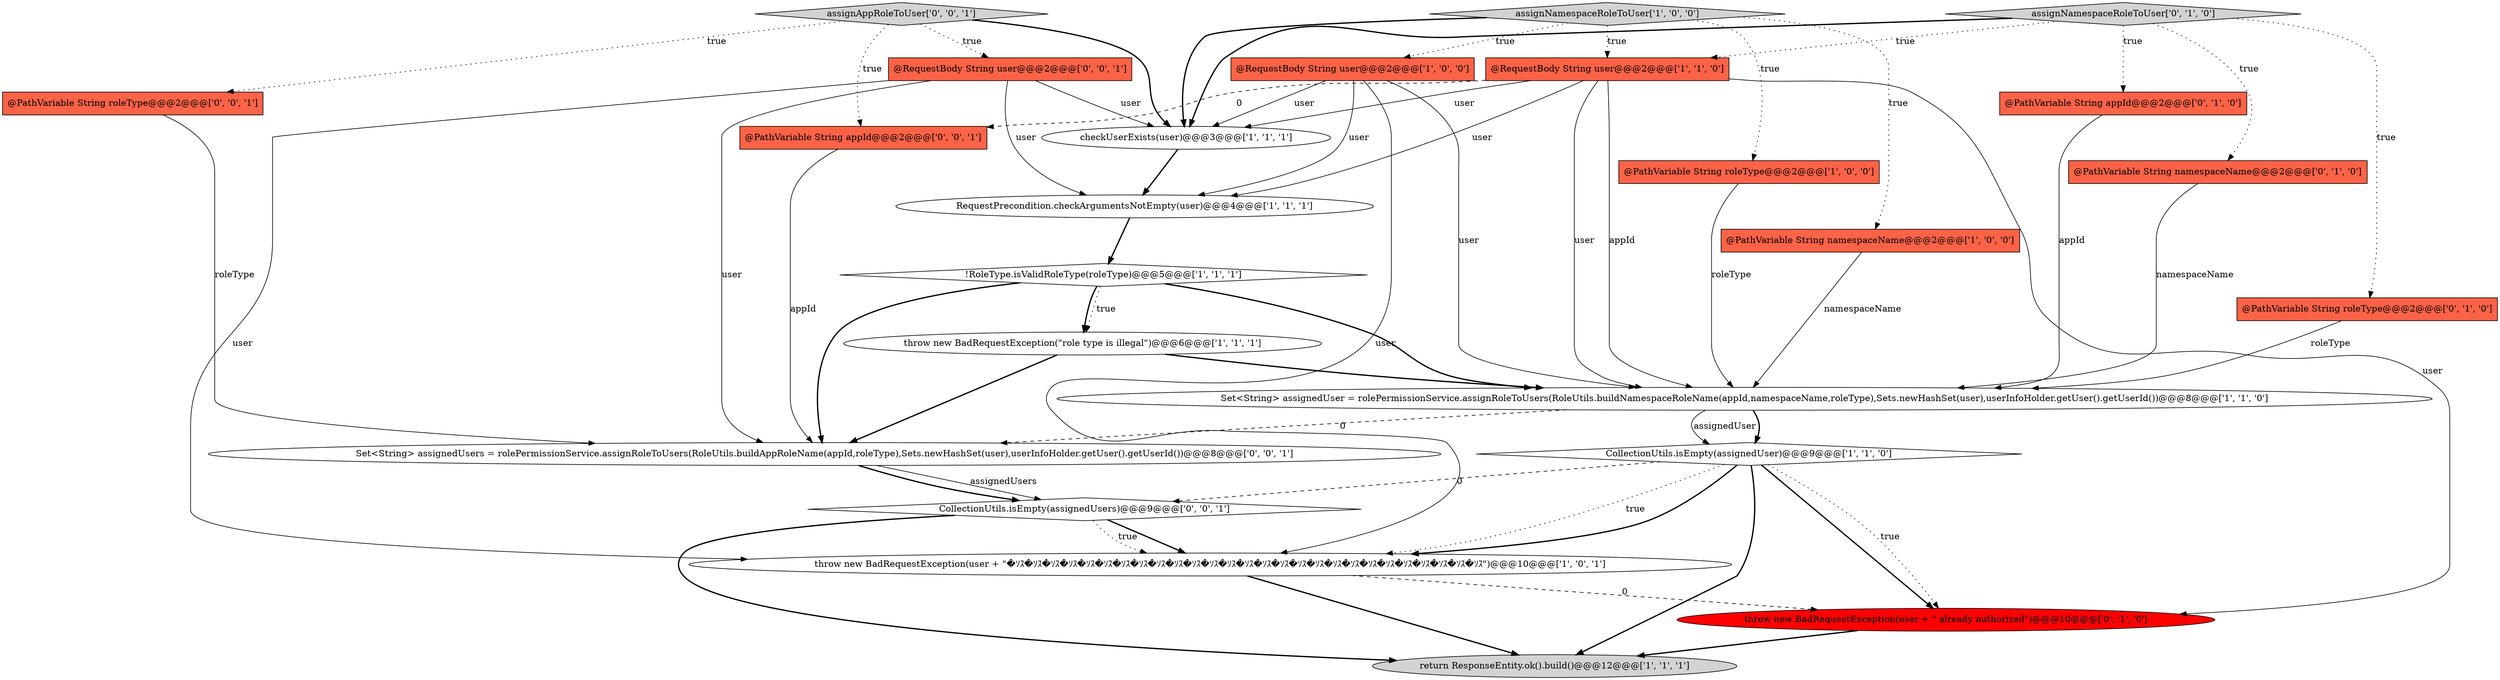 digraph {
8 [style = filled, label = "checkUserExists(user)@@@3@@@['1', '1', '1']", fillcolor = white, shape = ellipse image = "AAA0AAABBB1BBB"];
1 [style = filled, label = "@RequestBody String user@@@2@@@['1', '0', '0']", fillcolor = tomato, shape = box image = "AAA0AAABBB1BBB"];
0 [style = filled, label = "assignNamespaceRoleToUser['1', '0', '0']", fillcolor = lightgray, shape = diamond image = "AAA0AAABBB1BBB"];
4 [style = filled, label = "!RoleType.isValidRoleType(roleType)@@@5@@@['1', '1', '1']", fillcolor = white, shape = diamond image = "AAA0AAABBB1BBB"];
11 [style = filled, label = "Set<String> assignedUser = rolePermissionService.assignRoleToUsers(RoleUtils.buildNamespaceRoleName(appId,namespaceName,roleType),Sets.newHashSet(user),userInfoHolder.getUser().getUserId())@@@8@@@['1', '1', '0']", fillcolor = white, shape = ellipse image = "AAA0AAABBB1BBB"];
22 [style = filled, label = "@PathVariable String appId@@@2@@@['0', '0', '1']", fillcolor = tomato, shape = box image = "AAA0AAABBB3BBB"];
21 [style = filled, label = "@PathVariable String roleType@@@2@@@['0', '0', '1']", fillcolor = tomato, shape = box image = "AAA0AAABBB3BBB"];
14 [style = filled, label = "@PathVariable String roleType@@@2@@@['0', '1', '0']", fillcolor = tomato, shape = box image = "AAA0AAABBB2BBB"];
7 [style = filled, label = "@PathVariable String roleType@@@2@@@['1', '0', '0']", fillcolor = tomato, shape = box image = "AAA0AAABBB1BBB"];
9 [style = filled, label = "CollectionUtils.isEmpty(assignedUser)@@@9@@@['1', '1', '0']", fillcolor = white, shape = diamond image = "AAA0AAABBB1BBB"];
18 [style = filled, label = "CollectionUtils.isEmpty(assignedUsers)@@@9@@@['0', '0', '1']", fillcolor = white, shape = diamond image = "AAA0AAABBB3BBB"];
17 [style = filled, label = "@PathVariable String appId@@@2@@@['0', '1', '0']", fillcolor = tomato, shape = box image = "AAA0AAABBB2BBB"];
19 [style = filled, label = "@RequestBody String user@@@2@@@['0', '0', '1']", fillcolor = tomato, shape = box image = "AAA0AAABBB3BBB"];
23 [style = filled, label = "assignAppRoleToUser['0', '0', '1']", fillcolor = lightgray, shape = diamond image = "AAA0AAABBB3BBB"];
16 [style = filled, label = "assignNamespaceRoleToUser['0', '1', '0']", fillcolor = lightgray, shape = diamond image = "AAA0AAABBB2BBB"];
10 [style = filled, label = "@RequestBody String user@@@2@@@['1', '1', '0']", fillcolor = tomato, shape = box image = "AAA0AAABBB1BBB"];
20 [style = filled, label = "Set<String> assignedUsers = rolePermissionService.assignRoleToUsers(RoleUtils.buildAppRoleName(appId,roleType),Sets.newHashSet(user),userInfoHolder.getUser().getUserId())@@@8@@@['0', '0', '1']", fillcolor = white, shape = ellipse image = "AAA0AAABBB3BBB"];
3 [style = filled, label = "@PathVariable String namespaceName@@@2@@@['1', '0', '0']", fillcolor = tomato, shape = box image = "AAA0AAABBB1BBB"];
6 [style = filled, label = "throw new BadRequestException(\"role type is illegal\")@@@6@@@['1', '1', '1']", fillcolor = white, shape = ellipse image = "AAA0AAABBB1BBB"];
12 [style = filled, label = "throw new BadRequestException(user + \"�ｿｽ�ｿｽ�ｿｽ�ｿｽ�ｿｽ�ｿｽ�ｿｽ�ｿｽ�ｿｽ�ｿｽ�ｿｽ�ｿｽ�ｿｽ�ｿｽ�ｿｽ�ｿｽ�ｿｽ�ｿｽ�ｿｽ�ｿｽ�ｿｽ�ｿｽ�ｿｽ�ｿｽ�ｿｽ�ｿｽ�ｿｽ\")@@@10@@@['1', '0', '1']", fillcolor = white, shape = ellipse image = "AAA0AAABBB1BBB"];
5 [style = filled, label = "return ResponseEntity.ok().build()@@@12@@@['1', '1', '1']", fillcolor = lightgray, shape = ellipse image = "AAA0AAABBB1BBB"];
15 [style = filled, label = "throw new BadRequestException(user + \" already authorized\")@@@10@@@['0', '1', '0']", fillcolor = red, shape = ellipse image = "AAA1AAABBB2BBB"];
13 [style = filled, label = "@PathVariable String namespaceName@@@2@@@['0', '1', '0']", fillcolor = tomato, shape = box image = "AAA0AAABBB2BBB"];
2 [style = filled, label = "RequestPrecondition.checkArgumentsNotEmpty(user)@@@4@@@['1', '1', '1']", fillcolor = white, shape = ellipse image = "AAA0AAABBB1BBB"];
3->11 [style = solid, label="namespaceName"];
4->6 [style = dotted, label="true"];
10->15 [style = solid, label="user"];
1->11 [style = solid, label="user"];
9->12 [style = dotted, label="true"];
13->11 [style = solid, label="namespaceName"];
11->20 [style = dashed, label="0"];
12->5 [style = bold, label=""];
19->20 [style = solid, label="user"];
21->20 [style = solid, label="roleType"];
16->8 [style = bold, label=""];
20->18 [style = solid, label="assignedUsers"];
4->6 [style = bold, label=""];
0->10 [style = dotted, label="true"];
16->13 [style = dotted, label="true"];
23->22 [style = dotted, label="true"];
9->18 [style = dashed, label="0"];
1->2 [style = solid, label="user"];
16->17 [style = dotted, label="true"];
23->21 [style = dotted, label="true"];
18->12 [style = bold, label=""];
1->12 [style = solid, label="user"];
10->11 [style = solid, label="user"];
19->8 [style = solid, label="user"];
23->19 [style = dotted, label="true"];
10->22 [style = dashed, label="0"];
23->8 [style = bold, label=""];
11->9 [style = bold, label=""];
19->12 [style = solid, label="user"];
2->4 [style = bold, label=""];
16->10 [style = dotted, label="true"];
15->5 [style = bold, label=""];
17->11 [style = solid, label="appId"];
19->2 [style = solid, label="user"];
6->20 [style = bold, label=""];
10->2 [style = solid, label="user"];
20->18 [style = bold, label=""];
10->8 [style = solid, label="user"];
18->12 [style = dotted, label="true"];
22->20 [style = solid, label="appId"];
7->11 [style = solid, label="roleType"];
14->11 [style = solid, label="roleType"];
8->2 [style = bold, label=""];
9->15 [style = bold, label=""];
1->8 [style = solid, label="user"];
18->5 [style = bold, label=""];
6->11 [style = bold, label=""];
16->14 [style = dotted, label="true"];
0->8 [style = bold, label=""];
4->20 [style = bold, label=""];
12->15 [style = dashed, label="0"];
9->5 [style = bold, label=""];
11->9 [style = solid, label="assignedUser"];
9->15 [style = dotted, label="true"];
9->12 [style = bold, label=""];
0->3 [style = dotted, label="true"];
4->11 [style = bold, label=""];
0->7 [style = dotted, label="true"];
0->1 [style = dotted, label="true"];
10->11 [style = solid, label="appId"];
}
